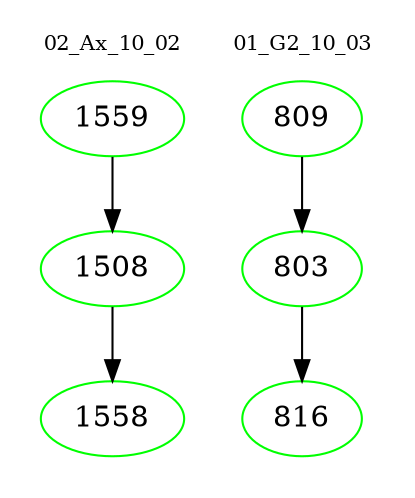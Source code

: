 digraph{
subgraph cluster_0 {
color = white
label = "02_Ax_10_02";
fontsize=10;
T0_1559 [label="1559", color="green"]
T0_1559 -> T0_1508 [color="black"]
T0_1508 [label="1508", color="green"]
T0_1508 -> T0_1558 [color="black"]
T0_1558 [label="1558", color="green"]
}
subgraph cluster_1 {
color = white
label = "01_G2_10_03";
fontsize=10;
T1_809 [label="809", color="green"]
T1_809 -> T1_803 [color="black"]
T1_803 [label="803", color="green"]
T1_803 -> T1_816 [color="black"]
T1_816 [label="816", color="green"]
}
}
